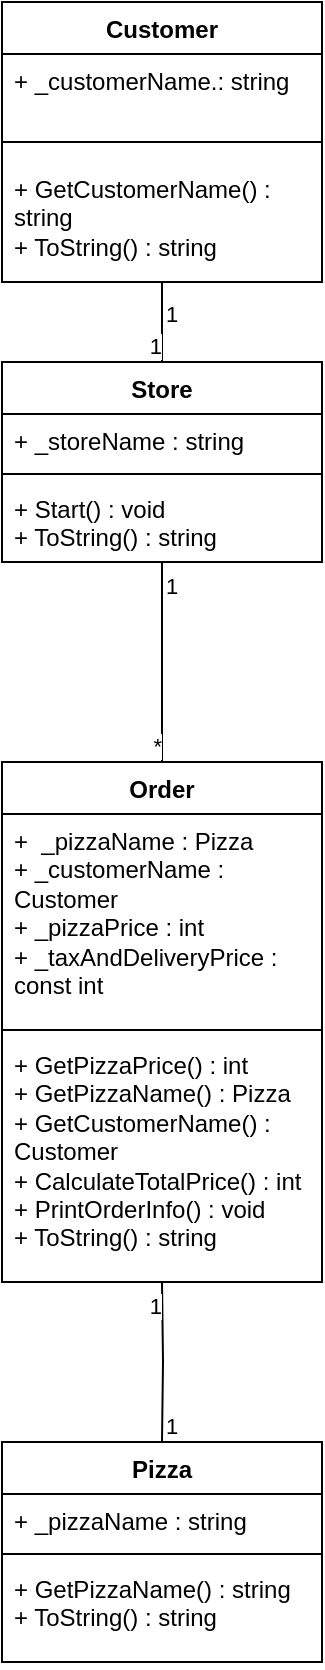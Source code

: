 <mxfile version="23.1.5" type="device">
  <diagram name="Side-1" id="rg07ZzMTSTEHeMWeMYPM">
    <mxGraphModel dx="1111" dy="785" grid="1" gridSize="10" guides="1" tooltips="1" connect="1" arrows="1" fold="1" page="1" pageScale="1" pageWidth="827" pageHeight="1169" math="0" shadow="0">
      <root>
        <mxCell id="0" />
        <mxCell id="1" parent="0" />
        <mxCell id="eyLuCxWjxOvsQBkKsOi3-21" value="Customer" style="swimlane;fontStyle=1;align=center;verticalAlign=top;childLayout=stackLayout;horizontal=1;startSize=26;horizontalStack=0;resizeParent=1;resizeParentMax=0;resizeLast=0;collapsible=1;marginBottom=0;whiteSpace=wrap;html=1;" vertex="1" parent="1">
          <mxGeometry x="334" y="50" width="160" height="140" as="geometry" />
        </mxCell>
        <mxCell id="eyLuCxWjxOvsQBkKsOi3-22" value="+ _customerName.: string" style="text;strokeColor=none;fillColor=none;align=left;verticalAlign=top;spacingLeft=4;spacingRight=4;overflow=hidden;rotatable=0;points=[[0,0.5],[1,0.5]];portConstraint=eastwest;whiteSpace=wrap;html=1;" vertex="1" parent="eyLuCxWjxOvsQBkKsOi3-21">
          <mxGeometry y="26" width="160" height="34" as="geometry" />
        </mxCell>
        <mxCell id="eyLuCxWjxOvsQBkKsOi3-23" value="" style="line;strokeWidth=1;fillColor=none;align=left;verticalAlign=middle;spacingTop=-1;spacingLeft=3;spacingRight=3;rotatable=0;labelPosition=right;points=[];portConstraint=eastwest;strokeColor=inherit;" vertex="1" parent="eyLuCxWjxOvsQBkKsOi3-21">
          <mxGeometry y="60" width="160" height="20" as="geometry" />
        </mxCell>
        <mxCell id="eyLuCxWjxOvsQBkKsOi3-24" value="+ GetCustomerName() : string&lt;br&gt;+ ToString() : string" style="text;strokeColor=none;fillColor=none;align=left;verticalAlign=top;spacingLeft=4;spacingRight=4;overflow=hidden;rotatable=0;points=[[0,0.5],[1,0.5]];portConstraint=eastwest;whiteSpace=wrap;html=1;" vertex="1" parent="eyLuCxWjxOvsQBkKsOi3-21">
          <mxGeometry y="80" width="160" height="60" as="geometry" />
        </mxCell>
        <mxCell id="eyLuCxWjxOvsQBkKsOi3-25" value="Store" style="swimlane;fontStyle=1;align=center;verticalAlign=top;childLayout=stackLayout;horizontal=1;startSize=26;horizontalStack=0;resizeParent=1;resizeParentMax=0;resizeLast=0;collapsible=1;marginBottom=0;whiteSpace=wrap;html=1;" vertex="1" parent="1">
          <mxGeometry x="334" y="230" width="160" height="100" as="geometry" />
        </mxCell>
        <mxCell id="eyLuCxWjxOvsQBkKsOi3-26" value="+ _storeName : string" style="text;strokeColor=none;fillColor=none;align=left;verticalAlign=top;spacingLeft=4;spacingRight=4;overflow=hidden;rotatable=0;points=[[0,0.5],[1,0.5]];portConstraint=eastwest;whiteSpace=wrap;html=1;" vertex="1" parent="eyLuCxWjxOvsQBkKsOi3-25">
          <mxGeometry y="26" width="160" height="26" as="geometry" />
        </mxCell>
        <mxCell id="eyLuCxWjxOvsQBkKsOi3-27" value="" style="line;strokeWidth=1;fillColor=none;align=left;verticalAlign=middle;spacingTop=-1;spacingLeft=3;spacingRight=3;rotatable=0;labelPosition=right;points=[];portConstraint=eastwest;strokeColor=inherit;" vertex="1" parent="eyLuCxWjxOvsQBkKsOi3-25">
          <mxGeometry y="52" width="160" height="8" as="geometry" />
        </mxCell>
        <mxCell id="eyLuCxWjxOvsQBkKsOi3-28" value="+ Start() : void&lt;br&gt;+ ToString() : string" style="text;strokeColor=none;fillColor=none;align=left;verticalAlign=top;spacingLeft=4;spacingRight=4;overflow=hidden;rotatable=0;points=[[0,0.5],[1,0.5]];portConstraint=eastwest;whiteSpace=wrap;html=1;" vertex="1" parent="eyLuCxWjxOvsQBkKsOi3-25">
          <mxGeometry y="60" width="160" height="40" as="geometry" />
        </mxCell>
        <mxCell id="eyLuCxWjxOvsQBkKsOi3-29" value="Order" style="swimlane;fontStyle=1;align=center;verticalAlign=top;childLayout=stackLayout;horizontal=1;startSize=26;horizontalStack=0;resizeParent=1;resizeParentMax=0;resizeLast=0;collapsible=1;marginBottom=0;whiteSpace=wrap;html=1;" vertex="1" parent="1">
          <mxGeometry x="334" y="430" width="160" height="260" as="geometry" />
        </mxCell>
        <mxCell id="eyLuCxWjxOvsQBkKsOi3-30" value="+&amp;nbsp; _pizzaName : Pizza&lt;br&gt;+ _customerName : Customer&lt;br&gt;+ _pizzaPrice : int&lt;br&gt;+ _taxAndDeliveryPrice : const int" style="text;strokeColor=none;fillColor=none;align=left;verticalAlign=top;spacingLeft=4;spacingRight=4;overflow=hidden;rotatable=0;points=[[0,0.5],[1,0.5]];portConstraint=eastwest;whiteSpace=wrap;html=1;" vertex="1" parent="eyLuCxWjxOvsQBkKsOi3-29">
          <mxGeometry y="26" width="160" height="104" as="geometry" />
        </mxCell>
        <mxCell id="eyLuCxWjxOvsQBkKsOi3-31" value="" style="line;strokeWidth=1;fillColor=none;align=left;verticalAlign=middle;spacingTop=-1;spacingLeft=3;spacingRight=3;rotatable=0;labelPosition=right;points=[];portConstraint=eastwest;strokeColor=inherit;" vertex="1" parent="eyLuCxWjxOvsQBkKsOi3-29">
          <mxGeometry y="130" width="160" height="8" as="geometry" />
        </mxCell>
        <mxCell id="eyLuCxWjxOvsQBkKsOi3-32" value="+ GetPizzaPrice() : int&lt;br&gt;+ GetPizzaName() : Pizza&lt;br&gt;+ GetCustomerName() : Customer&lt;br&gt;+ CalculateTotalPrice() : int&lt;br&gt;+ PrintOrderInfo() : void&lt;br&gt;+ ToString() : string" style="text;strokeColor=none;fillColor=none;align=left;verticalAlign=top;spacingLeft=4;spacingRight=4;overflow=hidden;rotatable=0;points=[[0,0.5],[1,0.5]];portConstraint=eastwest;whiteSpace=wrap;html=1;" vertex="1" parent="eyLuCxWjxOvsQBkKsOi3-29">
          <mxGeometry y="138" width="160" height="122" as="geometry" />
        </mxCell>
        <mxCell id="eyLuCxWjxOvsQBkKsOi3-43" value="" style="endArrow=none;html=1;edgeStyle=orthogonalEdgeStyle;rounded=0;exitX=0.5;exitY=1;exitDx=0;exitDy=0;exitPerimeter=0;entryX=0.5;entryY=0;entryDx=0;entryDy=0;" edge="1" parent="1" source="eyLuCxWjxOvsQBkKsOi3-24" target="eyLuCxWjxOvsQBkKsOi3-25">
          <mxGeometry relative="1" as="geometry">
            <mxPoint x="460" y="180" as="sourcePoint" />
            <mxPoint x="620" y="180" as="targetPoint" />
          </mxGeometry>
        </mxCell>
        <mxCell id="eyLuCxWjxOvsQBkKsOi3-44" value="1" style="edgeLabel;resizable=0;html=1;align=left;verticalAlign=bottom;" connectable="0" vertex="1" parent="eyLuCxWjxOvsQBkKsOi3-43">
          <mxGeometry x="-1" relative="1" as="geometry">
            <mxPoint y="24" as="offset" />
          </mxGeometry>
        </mxCell>
        <mxCell id="eyLuCxWjxOvsQBkKsOi3-45" value="1" style="edgeLabel;resizable=0;html=1;align=right;verticalAlign=bottom;" connectable="0" vertex="1" parent="eyLuCxWjxOvsQBkKsOi3-43">
          <mxGeometry x="1" relative="1" as="geometry" />
        </mxCell>
        <mxCell id="eyLuCxWjxOvsQBkKsOi3-46" value="" style="endArrow=none;html=1;edgeStyle=orthogonalEdgeStyle;rounded=0;exitX=0.5;exitY=1;exitDx=0;exitDy=0;exitPerimeter=0;entryX=0.5;entryY=0;entryDx=0;entryDy=0;" edge="1" parent="1" source="eyLuCxWjxOvsQBkKsOi3-28" target="eyLuCxWjxOvsQBkKsOi3-29">
          <mxGeometry relative="1" as="geometry">
            <mxPoint x="330" y="420" as="sourcePoint" />
            <mxPoint x="490" y="420" as="targetPoint" />
          </mxGeometry>
        </mxCell>
        <mxCell id="eyLuCxWjxOvsQBkKsOi3-47" value="1" style="edgeLabel;resizable=0;html=1;align=left;verticalAlign=bottom;" connectable="0" vertex="1" parent="eyLuCxWjxOvsQBkKsOi3-46">
          <mxGeometry x="-1" relative="1" as="geometry">
            <mxPoint y="20" as="offset" />
          </mxGeometry>
        </mxCell>
        <mxCell id="eyLuCxWjxOvsQBkKsOi3-48" value="*" style="edgeLabel;resizable=0;html=1;align=right;verticalAlign=bottom;" connectable="0" vertex="1" parent="eyLuCxWjxOvsQBkKsOi3-46">
          <mxGeometry x="1" relative="1" as="geometry">
            <mxPoint as="offset" />
          </mxGeometry>
        </mxCell>
        <mxCell id="eyLuCxWjxOvsQBkKsOi3-49" value="" style="endArrow=none;html=1;edgeStyle=orthogonalEdgeStyle;rounded=0;exitX=0.5;exitY=0;exitDx=0;exitDy=0;entryX=0.5;entryY=1;entryDx=0;entryDy=0;entryPerimeter=0;" edge="1" parent="1" target="eyLuCxWjxOvsQBkKsOi3-32">
          <mxGeometry relative="1" as="geometry">
            <mxPoint x="414" y="770" as="sourcePoint" />
            <mxPoint x="574" y="584" as="targetPoint" />
          </mxGeometry>
        </mxCell>
        <mxCell id="eyLuCxWjxOvsQBkKsOi3-50" value="1" style="edgeLabel;resizable=0;html=1;align=left;verticalAlign=bottom;" connectable="0" vertex="1" parent="eyLuCxWjxOvsQBkKsOi3-49">
          <mxGeometry x="-1" relative="1" as="geometry" />
        </mxCell>
        <mxCell id="eyLuCxWjxOvsQBkKsOi3-51" value="1" style="edgeLabel;resizable=0;html=1;align=right;verticalAlign=bottom;" connectable="0" vertex="1" parent="eyLuCxWjxOvsQBkKsOi3-49">
          <mxGeometry x="1" relative="1" as="geometry">
            <mxPoint y="20" as="offset" />
          </mxGeometry>
        </mxCell>
        <mxCell id="eyLuCxWjxOvsQBkKsOi3-52" value="Pizza" style="swimlane;fontStyle=1;align=center;verticalAlign=top;childLayout=stackLayout;horizontal=1;startSize=26;horizontalStack=0;resizeParent=1;resizeParentMax=0;resizeLast=0;collapsible=1;marginBottom=0;whiteSpace=wrap;html=1;" vertex="1" parent="1">
          <mxGeometry x="334" y="770" width="160" height="110" as="geometry" />
        </mxCell>
        <mxCell id="eyLuCxWjxOvsQBkKsOi3-53" value="+ _pizzaName : string" style="text;strokeColor=none;fillColor=none;align=left;verticalAlign=top;spacingLeft=4;spacingRight=4;overflow=hidden;rotatable=0;points=[[0,0.5],[1,0.5]];portConstraint=eastwest;whiteSpace=wrap;html=1;" vertex="1" parent="eyLuCxWjxOvsQBkKsOi3-52">
          <mxGeometry y="26" width="160" height="26" as="geometry" />
        </mxCell>
        <mxCell id="eyLuCxWjxOvsQBkKsOi3-54" value="" style="line;strokeWidth=1;fillColor=none;align=left;verticalAlign=middle;spacingTop=-1;spacingLeft=3;spacingRight=3;rotatable=0;labelPosition=right;points=[];portConstraint=eastwest;strokeColor=inherit;" vertex="1" parent="eyLuCxWjxOvsQBkKsOi3-52">
          <mxGeometry y="52" width="160" height="8" as="geometry" />
        </mxCell>
        <mxCell id="eyLuCxWjxOvsQBkKsOi3-55" value="+ GetPizzaName() : string&lt;br&gt;+ ToString() : string" style="text;strokeColor=none;fillColor=none;align=left;verticalAlign=top;spacingLeft=4;spacingRight=4;overflow=hidden;rotatable=0;points=[[0,0.5],[1,0.5]];portConstraint=eastwest;whiteSpace=wrap;html=1;" vertex="1" parent="eyLuCxWjxOvsQBkKsOi3-52">
          <mxGeometry y="60" width="160" height="50" as="geometry" />
        </mxCell>
      </root>
    </mxGraphModel>
  </diagram>
</mxfile>
